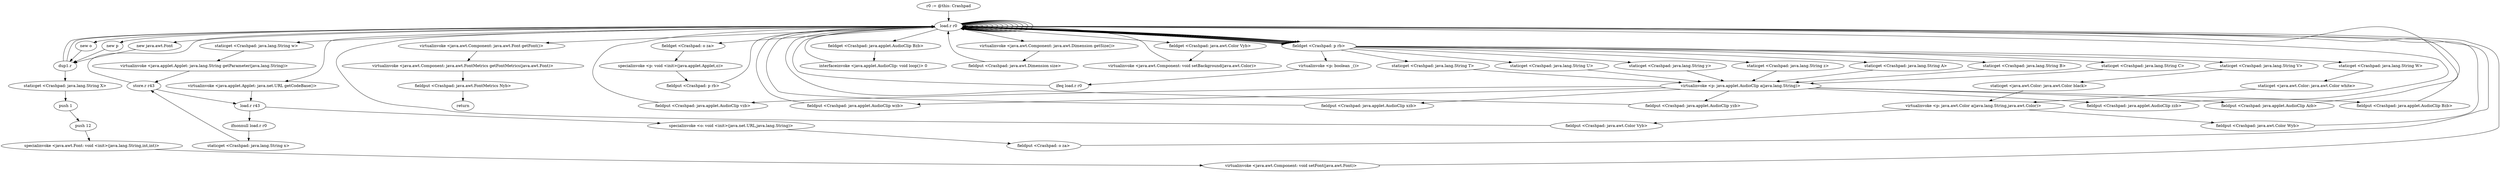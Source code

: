 digraph "" {
    "r0 := @this: Crashpad"
    "load.r r0"
    "r0 := @this: Crashpad"->"load.r r0";
    "staticget <Crashpad: java.lang.String w>"
    "load.r r0"->"staticget <Crashpad: java.lang.String w>";
    "virtualinvoke <java.applet.Applet: java.lang.String getParameter(java.lang.String)>"
    "staticget <Crashpad: java.lang.String w>"->"virtualinvoke <java.applet.Applet: java.lang.String getParameter(java.lang.String)>";
    "store.r r43"
    "virtualinvoke <java.applet.Applet: java.lang.String getParameter(java.lang.String)>"->"store.r r43";
    "load.r r43"
    "store.r r43"->"load.r r43";
    "ifnonnull load.r r0"
    "load.r r43"->"ifnonnull load.r r0";
    "staticget <Crashpad: java.lang.String x>"
    "ifnonnull load.r r0"->"staticget <Crashpad: java.lang.String x>";
    "staticget <Crashpad: java.lang.String x>"->"store.r r43";
    "store.r r43"->"load.r r0";
    "new o"
    "load.r r0"->"new o";
    "dup1.r"
    "new o"->"dup1.r";
    "dup1.r"->"load.r r0";
    "virtualinvoke <java.applet.Applet: java.net.URL getCodeBase()>"
    "load.r r0"->"virtualinvoke <java.applet.Applet: java.net.URL getCodeBase()>";
    "virtualinvoke <java.applet.Applet: java.net.URL getCodeBase()>"->"load.r r43";
    "specialinvoke <o: void <init>(java.net.URL,java.lang.String)>"
    "load.r r43"->"specialinvoke <o: void <init>(java.net.URL,java.lang.String)>";
    "fieldput <Crashpad: o za>"
    "specialinvoke <o: void <init>(java.net.URL,java.lang.String)>"->"fieldput <Crashpad: o za>";
    "fieldput <Crashpad: o za>"->"load.r r0";
    "new p"
    "load.r r0"->"new p";
    "new p"->"dup1.r";
    "dup1.r"->"load.r r0";
    "load.r r0"->"load.r r0";
    "fieldget <Crashpad: o za>"
    "load.r r0"->"fieldget <Crashpad: o za>";
    "specialinvoke <p: void <init>(java.applet.Applet,o)>"
    "fieldget <Crashpad: o za>"->"specialinvoke <p: void <init>(java.applet.Applet,o)>";
    "fieldput <Crashpad: p rb>"
    "specialinvoke <p: void <init>(java.applet.Applet,o)>"->"fieldput <Crashpad: p rb>";
    "fieldput <Crashpad: p rb>"->"load.r r0";
    "load.r r0"->"load.r r0";
    "fieldget <Crashpad: p rb>"
    "load.r r0"->"fieldget <Crashpad: p rb>";
    "staticget <Crashpad: java.lang.String y>"
    "fieldget <Crashpad: p rb>"->"staticget <Crashpad: java.lang.String y>";
    "virtualinvoke <p: java.applet.AudioClip a(java.lang.String)>"
    "staticget <Crashpad: java.lang.String y>"->"virtualinvoke <p: java.applet.AudioClip a(java.lang.String)>";
    "fieldput <Crashpad: java.applet.AudioClip vzb>"
    "virtualinvoke <p: java.applet.AudioClip a(java.lang.String)>"->"fieldput <Crashpad: java.applet.AudioClip vzb>";
    "fieldput <Crashpad: java.applet.AudioClip vzb>"->"load.r r0";
    "load.r r0"->"load.r r0";
    "load.r r0"->"fieldget <Crashpad: p rb>";
    "staticget <Crashpad: java.lang.String z>"
    "fieldget <Crashpad: p rb>"->"staticget <Crashpad: java.lang.String z>";
    "staticget <Crashpad: java.lang.String z>"->"virtualinvoke <p: java.applet.AudioClip a(java.lang.String)>";
    "fieldput <Crashpad: java.applet.AudioClip wzb>"
    "virtualinvoke <p: java.applet.AudioClip a(java.lang.String)>"->"fieldput <Crashpad: java.applet.AudioClip wzb>";
    "fieldput <Crashpad: java.applet.AudioClip wzb>"->"load.r r0";
    "load.r r0"->"load.r r0";
    "load.r r0"->"fieldget <Crashpad: p rb>";
    "staticget <Crashpad: java.lang.String A>"
    "fieldget <Crashpad: p rb>"->"staticget <Crashpad: java.lang.String A>";
    "staticget <Crashpad: java.lang.String A>"->"virtualinvoke <p: java.applet.AudioClip a(java.lang.String)>";
    "fieldput <Crashpad: java.applet.AudioClip xzb>"
    "virtualinvoke <p: java.applet.AudioClip a(java.lang.String)>"->"fieldput <Crashpad: java.applet.AudioClip xzb>";
    "fieldput <Crashpad: java.applet.AudioClip xzb>"->"load.r r0";
    "load.r r0"->"load.r r0";
    "load.r r0"->"fieldget <Crashpad: p rb>";
    "staticget <Crashpad: java.lang.String B>"
    "fieldget <Crashpad: p rb>"->"staticget <Crashpad: java.lang.String B>";
    "staticget <Crashpad: java.lang.String B>"->"virtualinvoke <p: java.applet.AudioClip a(java.lang.String)>";
    "fieldput <Crashpad: java.applet.AudioClip yzb>"
    "virtualinvoke <p: java.applet.AudioClip a(java.lang.String)>"->"fieldput <Crashpad: java.applet.AudioClip yzb>";
    "fieldput <Crashpad: java.applet.AudioClip yzb>"->"load.r r0";
    "load.r r0"->"load.r r0";
    "load.r r0"->"fieldget <Crashpad: p rb>";
    "staticget <Crashpad: java.lang.String C>"
    "fieldget <Crashpad: p rb>"->"staticget <Crashpad: java.lang.String C>";
    "staticget <Crashpad: java.lang.String C>"->"virtualinvoke <p: java.applet.AudioClip a(java.lang.String)>";
    "fieldput <Crashpad: java.applet.AudioClip zzb>"
    "virtualinvoke <p: java.applet.AudioClip a(java.lang.String)>"->"fieldput <Crashpad: java.applet.AudioClip zzb>";
    "fieldput <Crashpad: java.applet.AudioClip zzb>"->"load.r r0";
    "load.r r0"->"load.r r0";
    "load.r r0"->"fieldget <Crashpad: p rb>";
    "staticget <Crashpad: java.lang.String T>"
    "fieldget <Crashpad: p rb>"->"staticget <Crashpad: java.lang.String T>";
    "staticget <Crashpad: java.lang.String T>"->"virtualinvoke <p: java.applet.AudioClip a(java.lang.String)>";
    "fieldput <Crashpad: java.applet.AudioClip Azb>"
    "virtualinvoke <p: java.applet.AudioClip a(java.lang.String)>"->"fieldput <Crashpad: java.applet.AudioClip Azb>";
    "fieldput <Crashpad: java.applet.AudioClip Azb>"->"load.r r0";
    "load.r r0"->"fieldget <Crashpad: p rb>";
    "virtualinvoke <p: boolean _()>"
    "fieldget <Crashpad: p rb>"->"virtualinvoke <p: boolean _()>";
    "ifeq load.r r0"
    "virtualinvoke <p: boolean _()>"->"ifeq load.r r0";
    "ifeq load.r r0"->"load.r r0";
    "load.r r0"->"load.r r0";
    "load.r r0"->"fieldget <Crashpad: p rb>";
    "staticget <Crashpad: java.lang.String U>"
    "fieldget <Crashpad: p rb>"->"staticget <Crashpad: java.lang.String U>";
    "staticget <Crashpad: java.lang.String U>"->"virtualinvoke <p: java.applet.AudioClip a(java.lang.String)>";
    "fieldput <Crashpad: java.applet.AudioClip Bzb>"
    "virtualinvoke <p: java.applet.AudioClip a(java.lang.String)>"->"fieldput <Crashpad: java.applet.AudioClip Bzb>";
    "fieldput <Crashpad: java.applet.AudioClip Bzb>"->"load.r r0";
    "fieldget <Crashpad: java.applet.AudioClip Bzb>"
    "load.r r0"->"fieldget <Crashpad: java.applet.AudioClip Bzb>";
    "interfaceinvoke <java.applet.AudioClip: void loop()> 0"
    "fieldget <Crashpad: java.applet.AudioClip Bzb>"->"interfaceinvoke <java.applet.AudioClip: void loop()> 0";
    "interfaceinvoke <java.applet.AudioClip: void loop()> 0"->"load.r r0";
    "load.r r0"->"load.r r0";
    "virtualinvoke <java.awt.Component: java.awt.Dimension getSize()>"
    "load.r r0"->"virtualinvoke <java.awt.Component: java.awt.Dimension getSize()>";
    "fieldput <Crashpad: java.awt.Dimension size>"
    "virtualinvoke <java.awt.Component: java.awt.Dimension getSize()>"->"fieldput <Crashpad: java.awt.Dimension size>";
    "fieldput <Crashpad: java.awt.Dimension size>"->"load.r r0";
    "load.r r0"->"load.r r0";
    "load.r r0"->"fieldget <Crashpad: p rb>";
    "staticget <Crashpad: java.lang.String V>"
    "fieldget <Crashpad: p rb>"->"staticget <Crashpad: java.lang.String V>";
    "staticget <java.awt.Color: java.awt.Color black>"
    "staticget <Crashpad: java.lang.String V>"->"staticget <java.awt.Color: java.awt.Color black>";
    "virtualinvoke <p: java.awt.Color a(java.lang.String,java.awt.Color)>"
    "staticget <java.awt.Color: java.awt.Color black>"->"virtualinvoke <p: java.awt.Color a(java.lang.String,java.awt.Color)>";
    "fieldput <Crashpad: java.awt.Color Vyb>"
    "virtualinvoke <p: java.awt.Color a(java.lang.String,java.awt.Color)>"->"fieldput <Crashpad: java.awt.Color Vyb>";
    "fieldput <Crashpad: java.awt.Color Vyb>"->"load.r r0";
    "load.r r0"->"load.r r0";
    "load.r r0"->"fieldget <Crashpad: p rb>";
    "staticget <Crashpad: java.lang.String W>"
    "fieldget <Crashpad: p rb>"->"staticget <Crashpad: java.lang.String W>";
    "staticget <java.awt.Color: java.awt.Color white>"
    "staticget <Crashpad: java.lang.String W>"->"staticget <java.awt.Color: java.awt.Color white>";
    "staticget <java.awt.Color: java.awt.Color white>"->"virtualinvoke <p: java.awt.Color a(java.lang.String,java.awt.Color)>";
    "fieldput <Crashpad: java.awt.Color Wyb>"
    "virtualinvoke <p: java.awt.Color a(java.lang.String,java.awt.Color)>"->"fieldput <Crashpad: java.awt.Color Wyb>";
    "fieldput <Crashpad: java.awt.Color Wyb>"->"load.r r0";
    "load.r r0"->"load.r r0";
    "fieldget <Crashpad: java.awt.Color Vyb>"
    "load.r r0"->"fieldget <Crashpad: java.awt.Color Vyb>";
    "virtualinvoke <java.awt.Component: void setBackground(java.awt.Color)>"
    "fieldget <Crashpad: java.awt.Color Vyb>"->"virtualinvoke <java.awt.Component: void setBackground(java.awt.Color)>";
    "virtualinvoke <java.awt.Component: void setBackground(java.awt.Color)>"->"load.r r0";
    "new java.awt.Font"
    "load.r r0"->"new java.awt.Font";
    "new java.awt.Font"->"dup1.r";
    "staticget <Crashpad: java.lang.String X>"
    "dup1.r"->"staticget <Crashpad: java.lang.String X>";
    "push 1"
    "staticget <Crashpad: java.lang.String X>"->"push 1";
    "push 12"
    "push 1"->"push 12";
    "specialinvoke <java.awt.Font: void <init>(java.lang.String,int,int)>"
    "push 12"->"specialinvoke <java.awt.Font: void <init>(java.lang.String,int,int)>";
    "virtualinvoke <java.awt.Component: void setFont(java.awt.Font)>"
    "specialinvoke <java.awt.Font: void <init>(java.lang.String,int,int)>"->"virtualinvoke <java.awt.Component: void setFont(java.awt.Font)>";
    "virtualinvoke <java.awt.Component: void setFont(java.awt.Font)>"->"load.r r0";
    "load.r r0"->"load.r r0";
    "load.r r0"->"load.r r0";
    "virtualinvoke <java.awt.Component: java.awt.Font getFont()>"
    "load.r r0"->"virtualinvoke <java.awt.Component: java.awt.Font getFont()>";
    "virtualinvoke <java.awt.Component: java.awt.FontMetrics getFontMetrics(java.awt.Font)>"
    "virtualinvoke <java.awt.Component: java.awt.Font getFont()>"->"virtualinvoke <java.awt.Component: java.awt.FontMetrics getFontMetrics(java.awt.Font)>";
    "fieldput <Crashpad: java.awt.FontMetrics Nyb>"
    "virtualinvoke <java.awt.Component: java.awt.FontMetrics getFontMetrics(java.awt.Font)>"->"fieldput <Crashpad: java.awt.FontMetrics Nyb>";
    "return"
    "fieldput <Crashpad: java.awt.FontMetrics Nyb>"->"return";
}
